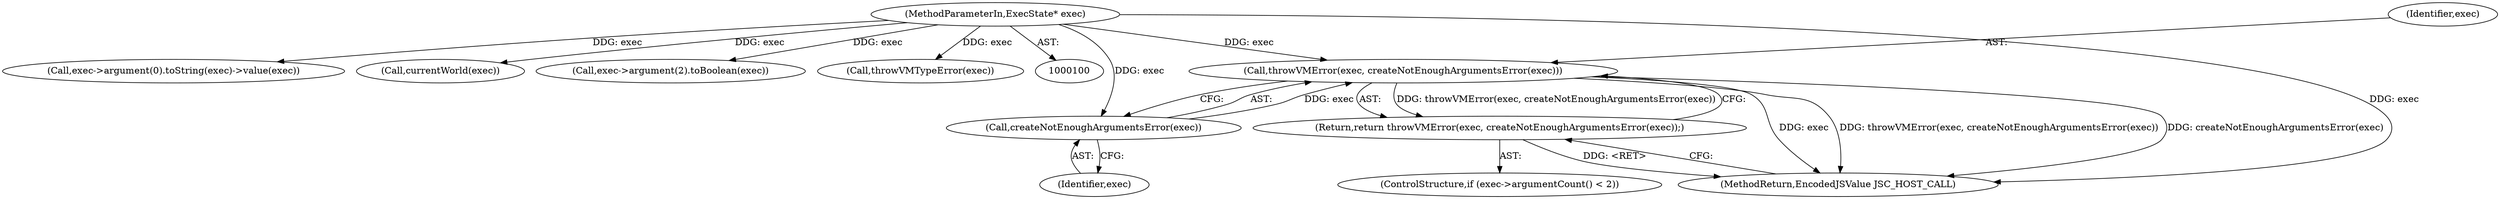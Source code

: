 digraph "0_Chrome_b944f670bb7a8a919daac497a4ea0536c954c201_24@pointer" {
"1000132" [label="(Call,throwVMError(exec, createNotEnoughArgumentsError(exec)))"];
"1000134" [label="(Call,createNotEnoughArgumentsError(exec))"];
"1000101" [label="(MethodParameterIn,ExecState* exec)"];
"1000131" [label="(Return,return throwVMError(exec, createNotEnoughArgumentsError(exec));)"];
"1000134" [label="(Call,createNotEnoughArgumentsError(exec))"];
"1000135" [label="(Identifier,exec)"];
"1000131" [label="(Return,return throwVMError(exec, createNotEnoughArgumentsError(exec));)"];
"1000101" [label="(MethodParameterIn,ExecState* exec)"];
"1000149" [label="(Call,exec->argument(0).toString(exec)->value(exec))"];
"1000133" [label="(Identifier,exec)"];
"1000163" [label="(MethodReturn,EncodedJSValue JSC_HOST_CALL)"];
"1000156" [label="(Call,currentWorld(exec))"];
"1000158" [label="(Call,exec->argument(2).toBoolean(exec))"];
"1000113" [label="(Call,throwVMTypeError(exec))"];
"1000127" [label="(ControlStructure,if (exec->argumentCount() < 2))"];
"1000132" [label="(Call,throwVMError(exec, createNotEnoughArgumentsError(exec)))"];
"1000132" -> "1000131"  [label="AST: "];
"1000132" -> "1000134"  [label="CFG: "];
"1000133" -> "1000132"  [label="AST: "];
"1000134" -> "1000132"  [label="AST: "];
"1000131" -> "1000132"  [label="CFG: "];
"1000132" -> "1000163"  [label="DDG: exec"];
"1000132" -> "1000163"  [label="DDG: throwVMError(exec, createNotEnoughArgumentsError(exec))"];
"1000132" -> "1000163"  [label="DDG: createNotEnoughArgumentsError(exec)"];
"1000132" -> "1000131"  [label="DDG: throwVMError(exec, createNotEnoughArgumentsError(exec))"];
"1000134" -> "1000132"  [label="DDG: exec"];
"1000101" -> "1000132"  [label="DDG: exec"];
"1000134" -> "1000135"  [label="CFG: "];
"1000135" -> "1000134"  [label="AST: "];
"1000101" -> "1000134"  [label="DDG: exec"];
"1000101" -> "1000100"  [label="AST: "];
"1000101" -> "1000163"  [label="DDG: exec"];
"1000101" -> "1000113"  [label="DDG: exec"];
"1000101" -> "1000149"  [label="DDG: exec"];
"1000101" -> "1000156"  [label="DDG: exec"];
"1000101" -> "1000158"  [label="DDG: exec"];
"1000131" -> "1000127"  [label="AST: "];
"1000163" -> "1000131"  [label="CFG: "];
"1000131" -> "1000163"  [label="DDG: <RET>"];
}
